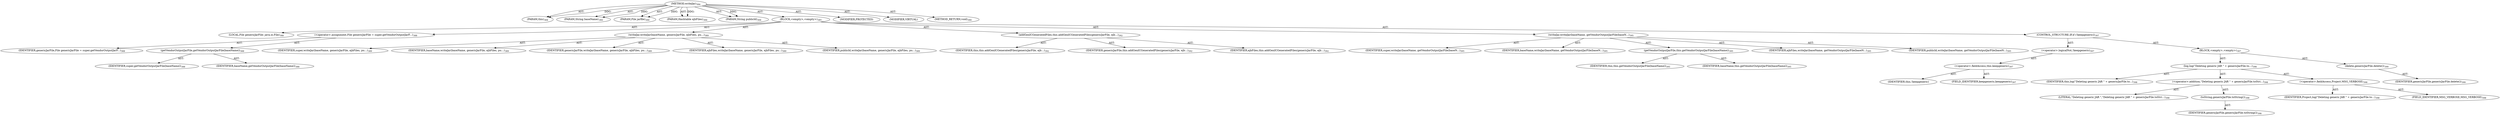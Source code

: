 digraph "writeJar" {  
"111669149711" [label = <(METHOD,writeJar)<SUB>384</SUB>> ]
"115964116993" [label = <(PARAM,this)<SUB>384</SUB>> ]
"115964117032" [label = <(PARAM,String baseName)<SUB>384</SUB>> ]
"115964117033" [label = <(PARAM,File jarfile)<SUB>384</SUB>> ]
"115964117034" [label = <(PARAM,Hashtable ejbFiles)<SUB>384</SUB>> ]
"115964117035" [label = <(PARAM,String publicId)<SUB>384</SUB>> ]
"25769803792" [label = <(BLOCK,&lt;empty&gt;,&lt;empty&gt;)<SUB>385</SUB>> ]
"94489280512" [label = <(LOCAL,File genericJarFile: java.io.File)<SUB>388</SUB>> ]
"30064771117" [label = <(&lt;operator&gt;.assignment,File genericJarFile = super.getVendorOutputJarF...)<SUB>388</SUB>> ]
"68719476816" [label = <(IDENTIFIER,genericJarFile,File genericJarFile = super.getVendorOutputJarF...)<SUB>388</SUB>> ]
"30064771118" [label = <(getVendorOutputJarFile,getVendorOutputJarFile(baseName))<SUB>388</SUB>> ]
"68719476817" [label = <(IDENTIFIER,super,getVendorOutputJarFile(baseName))<SUB>388</SUB>> ]
"68719476818" [label = <(IDENTIFIER,baseName,getVendorOutputJarFile(baseName))<SUB>388</SUB>> ]
"30064771119" [label = <(writeJar,writeJar(baseName, genericJarFile, ejbFiles, pu...)<SUB>389</SUB>> ]
"68719476819" [label = <(IDENTIFIER,super,writeJar(baseName, genericJarFile, ejbFiles, pu...)<SUB>389</SUB>> ]
"68719476820" [label = <(IDENTIFIER,baseName,writeJar(baseName, genericJarFile, ejbFiles, pu...)<SUB>389</SUB>> ]
"68719476821" [label = <(IDENTIFIER,genericJarFile,writeJar(baseName, genericJarFile, ejbFiles, pu...)<SUB>389</SUB>> ]
"68719476822" [label = <(IDENTIFIER,ejbFiles,writeJar(baseName, genericJarFile, ejbFiles, pu...)<SUB>389</SUB>> ]
"68719476823" [label = <(IDENTIFIER,publicId,writeJar(baseName, genericJarFile, ejbFiles, pu...)<SUB>389</SUB>> ]
"30064771120" [label = <(addGenICGeneratedFiles,this.addGenICGeneratedFiles(genericJarFile, ejb...)<SUB>392</SUB>> ]
"68719476739" [label = <(IDENTIFIER,this,this.addGenICGeneratedFiles(genericJarFile, ejb...)<SUB>392</SUB>> ]
"68719476824" [label = <(IDENTIFIER,genericJarFile,this.addGenICGeneratedFiles(genericJarFile, ejb...)<SUB>392</SUB>> ]
"68719476825" [label = <(IDENTIFIER,ejbFiles,this.addGenICGeneratedFiles(genericJarFile, ejb...)<SUB>392</SUB>> ]
"30064771121" [label = <(writeJar,writeJar(baseName, getVendorOutputJarFile(baseN...)<SUB>395</SUB>> ]
"68719476826" [label = <(IDENTIFIER,super,writeJar(baseName, getVendorOutputJarFile(baseN...)<SUB>395</SUB>> ]
"68719476827" [label = <(IDENTIFIER,baseName,writeJar(baseName, getVendorOutputJarFile(baseN...)<SUB>395</SUB>> ]
"30064771122" [label = <(getVendorOutputJarFile,this.getVendorOutputJarFile(baseName))<SUB>395</SUB>> ]
"68719476740" [label = <(IDENTIFIER,this,this.getVendorOutputJarFile(baseName))<SUB>395</SUB>> ]
"68719476828" [label = <(IDENTIFIER,baseName,this.getVendorOutputJarFile(baseName))<SUB>395</SUB>> ]
"68719476829" [label = <(IDENTIFIER,ejbFiles,writeJar(baseName, getVendorOutputJarFile(baseN...)<SUB>395</SUB>> ]
"68719476830" [label = <(IDENTIFIER,publicId,writeJar(baseName, getVendorOutputJarFile(baseN...)<SUB>395</SUB>> ]
"47244640257" [label = <(CONTROL_STRUCTURE,IF,if (!keepgeneric))<SUB>397</SUB>> ]
"30064771123" [label = <(&lt;operator&gt;.logicalNot,!keepgeneric)<SUB>397</SUB>> ]
"30064771124" [label = <(&lt;operator&gt;.fieldAccess,this.keepgeneric)<SUB>397</SUB>> ]
"68719476831" [label = <(IDENTIFIER,this,!keepgeneric)> ]
"55834574870" [label = <(FIELD_IDENTIFIER,keepgeneric,keepgeneric)<SUB>397</SUB>> ]
"25769803793" [label = <(BLOCK,&lt;empty&gt;,&lt;empty&gt;)<SUB>397</SUB>> ]
"30064771125" [label = <(log,log(&quot;Deleting generic JAR &quot; + genericJarFile.to...)<SUB>398</SUB>> ]
"68719476741" [label = <(IDENTIFIER,this,log(&quot;Deleting generic JAR &quot; + genericJarFile.to...)<SUB>398</SUB>> ]
"30064771126" [label = <(&lt;operator&gt;.addition,&quot;Deleting generic JAR &quot; + genericJarFile.toStri...)<SUB>398</SUB>> ]
"90194313220" [label = <(LITERAL,&quot;Deleting generic JAR &quot;,&quot;Deleting generic JAR &quot; + genericJarFile.toStri...)<SUB>398</SUB>> ]
"30064771127" [label = <(toString,genericJarFile.toString())<SUB>398</SUB>> ]
"68719476832" [label = <(IDENTIFIER,genericJarFile,genericJarFile.toString())<SUB>398</SUB>> ]
"30064771128" [label = <(&lt;operator&gt;.fieldAccess,Project.MSG_VERBOSE)<SUB>398</SUB>> ]
"68719476833" [label = <(IDENTIFIER,Project,log(&quot;Deleting generic JAR &quot; + genericJarFile.to...)<SUB>398</SUB>> ]
"55834574871" [label = <(FIELD_IDENTIFIER,MSG_VERBOSE,MSG_VERBOSE)<SUB>398</SUB>> ]
"30064771129" [label = <(delete,genericJarFile.delete())<SUB>399</SUB>> ]
"68719476834" [label = <(IDENTIFIER,genericJarFile,genericJarFile.delete())<SUB>399</SUB>> ]
"133143986253" [label = <(MODIFIER,PROTECTED)> ]
"133143986254" [label = <(MODIFIER,VIRTUAL)> ]
"128849018895" [label = <(METHOD_RETURN,void)<SUB>384</SUB>> ]
  "111669149711" -> "115964116993"  [ label = "AST: "] 
  "111669149711" -> "115964117032"  [ label = "AST: "] 
  "111669149711" -> "115964117033"  [ label = "AST: "] 
  "111669149711" -> "115964117034"  [ label = "AST: "] 
  "111669149711" -> "115964117035"  [ label = "AST: "] 
  "111669149711" -> "25769803792"  [ label = "AST: "] 
  "111669149711" -> "133143986253"  [ label = "AST: "] 
  "111669149711" -> "133143986254"  [ label = "AST: "] 
  "111669149711" -> "128849018895"  [ label = "AST: "] 
  "25769803792" -> "94489280512"  [ label = "AST: "] 
  "25769803792" -> "30064771117"  [ label = "AST: "] 
  "25769803792" -> "30064771119"  [ label = "AST: "] 
  "25769803792" -> "30064771120"  [ label = "AST: "] 
  "25769803792" -> "30064771121"  [ label = "AST: "] 
  "25769803792" -> "47244640257"  [ label = "AST: "] 
  "30064771117" -> "68719476816"  [ label = "AST: "] 
  "30064771117" -> "30064771118"  [ label = "AST: "] 
  "30064771118" -> "68719476817"  [ label = "AST: "] 
  "30064771118" -> "68719476818"  [ label = "AST: "] 
  "30064771119" -> "68719476819"  [ label = "AST: "] 
  "30064771119" -> "68719476820"  [ label = "AST: "] 
  "30064771119" -> "68719476821"  [ label = "AST: "] 
  "30064771119" -> "68719476822"  [ label = "AST: "] 
  "30064771119" -> "68719476823"  [ label = "AST: "] 
  "30064771120" -> "68719476739"  [ label = "AST: "] 
  "30064771120" -> "68719476824"  [ label = "AST: "] 
  "30064771120" -> "68719476825"  [ label = "AST: "] 
  "30064771121" -> "68719476826"  [ label = "AST: "] 
  "30064771121" -> "68719476827"  [ label = "AST: "] 
  "30064771121" -> "30064771122"  [ label = "AST: "] 
  "30064771121" -> "68719476829"  [ label = "AST: "] 
  "30064771121" -> "68719476830"  [ label = "AST: "] 
  "30064771122" -> "68719476740"  [ label = "AST: "] 
  "30064771122" -> "68719476828"  [ label = "AST: "] 
  "47244640257" -> "30064771123"  [ label = "AST: "] 
  "47244640257" -> "25769803793"  [ label = "AST: "] 
  "30064771123" -> "30064771124"  [ label = "AST: "] 
  "30064771124" -> "68719476831"  [ label = "AST: "] 
  "30064771124" -> "55834574870"  [ label = "AST: "] 
  "25769803793" -> "30064771125"  [ label = "AST: "] 
  "25769803793" -> "30064771129"  [ label = "AST: "] 
  "30064771125" -> "68719476741"  [ label = "AST: "] 
  "30064771125" -> "30064771126"  [ label = "AST: "] 
  "30064771125" -> "30064771128"  [ label = "AST: "] 
  "30064771126" -> "90194313220"  [ label = "AST: "] 
  "30064771126" -> "30064771127"  [ label = "AST: "] 
  "30064771127" -> "68719476832"  [ label = "AST: "] 
  "30064771128" -> "68719476833"  [ label = "AST: "] 
  "30064771128" -> "55834574871"  [ label = "AST: "] 
  "30064771129" -> "68719476834"  [ label = "AST: "] 
  "111669149711" -> "115964116993"  [ label = "DDG: "] 
  "111669149711" -> "115964117032"  [ label = "DDG: "] 
  "111669149711" -> "115964117033"  [ label = "DDG: "] 
  "111669149711" -> "115964117034"  [ label = "DDG: "] 
  "111669149711" -> "115964117035"  [ label = "DDG: "] 
}
